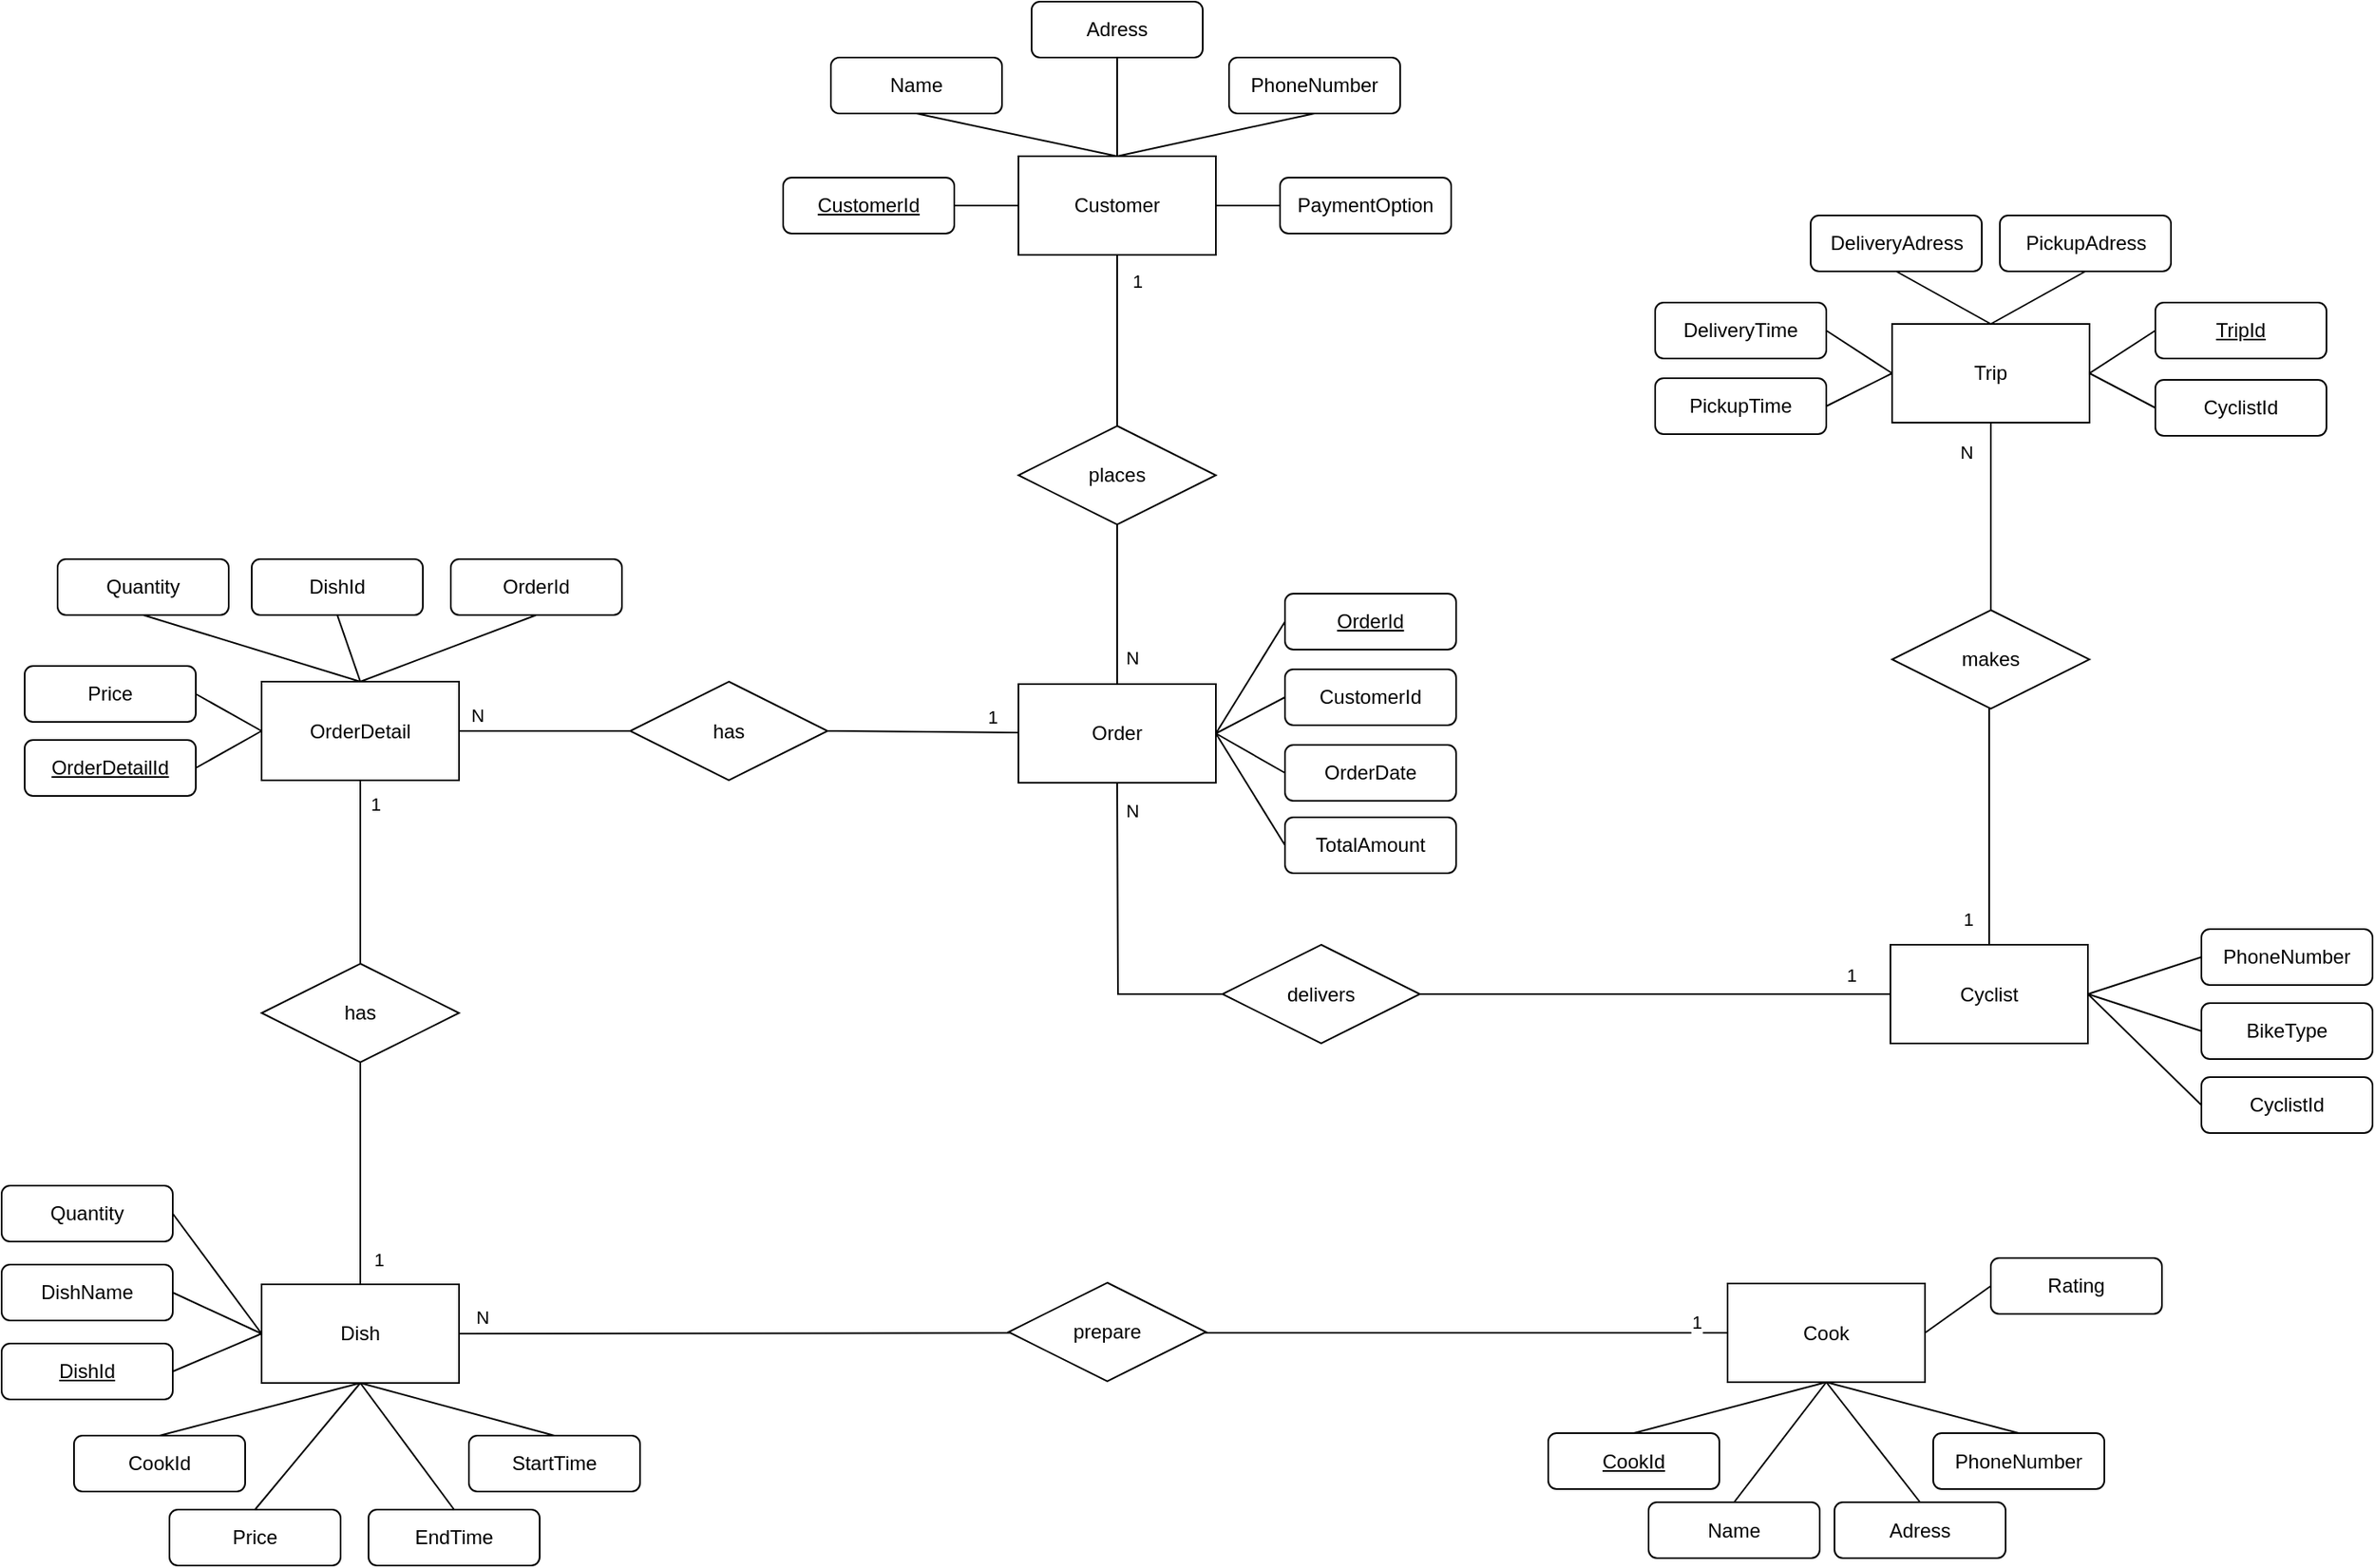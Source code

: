 <mxfile version="24.7.5">
  <diagram name="Side-1" id="eucqlnxEj9JdWm0teDSV">
    <mxGraphModel dx="3244" dy="1195" grid="0" gridSize="10" guides="1" tooltips="1" connect="1" arrows="1" fold="1" page="1" pageScale="1" pageWidth="827" pageHeight="1169" math="0" shadow="0">
      <root>
        <mxCell id="0" />
        <mxCell id="1" parent="0" />
        <mxCell id="Ldd2X_ED09ebgcMX_yHR-28" value="" style="group" parent="1" vertex="1" connectable="0">
          <mxGeometry x="-838" y="22" width="406" height="154" as="geometry" />
        </mxCell>
        <mxCell id="Ldd2X_ED09ebgcMX_yHR-3" value="Customer" style="rounded=0;whiteSpace=wrap;html=1;" parent="Ldd2X_ED09ebgcMX_yHR-28" vertex="1">
          <mxGeometry x="143" y="94" width="120" height="60" as="geometry" />
        </mxCell>
        <mxCell id="Ldd2X_ED09ebgcMX_yHR-17" value="CustomerId" style="rounded=1;whiteSpace=wrap;html=1;fontStyle=4" parent="Ldd2X_ED09ebgcMX_yHR-28" vertex="1">
          <mxGeometry y="107" width="104" height="34" as="geometry" />
        </mxCell>
        <mxCell id="Ldd2X_ED09ebgcMX_yHR-18" value="Name" style="rounded=1;whiteSpace=wrap;html=1;" parent="Ldd2X_ED09ebgcMX_yHR-28" vertex="1">
          <mxGeometry x="29" y="34" width="104" height="34" as="geometry" />
        </mxCell>
        <mxCell id="Ldd2X_ED09ebgcMX_yHR-19" value="Adress" style="rounded=1;whiteSpace=wrap;html=1;" parent="Ldd2X_ED09ebgcMX_yHR-28" vertex="1">
          <mxGeometry x="151" width="104" height="34" as="geometry" />
        </mxCell>
        <mxCell id="Ldd2X_ED09ebgcMX_yHR-23" style="rounded=0;orthogonalLoop=1;jettySize=auto;html=1;entryX=0.5;entryY=0;entryDx=0;entryDy=0;endArrow=none;endFill=0;exitX=0.5;exitY=1;exitDx=0;exitDy=0;" parent="Ldd2X_ED09ebgcMX_yHR-28" source="Ldd2X_ED09ebgcMX_yHR-20" target="Ldd2X_ED09ebgcMX_yHR-3" edge="1">
          <mxGeometry relative="1" as="geometry" />
        </mxCell>
        <mxCell id="Ldd2X_ED09ebgcMX_yHR-20" value="PhoneNumber" style="rounded=1;whiteSpace=wrap;html=1;" parent="Ldd2X_ED09ebgcMX_yHR-28" vertex="1">
          <mxGeometry x="271" y="34" width="104" height="34" as="geometry" />
        </mxCell>
        <mxCell id="Ldd2X_ED09ebgcMX_yHR-21" value="PaymentOption" style="rounded=1;whiteSpace=wrap;html=1;" parent="Ldd2X_ED09ebgcMX_yHR-28" vertex="1">
          <mxGeometry x="302" y="107" width="104" height="34" as="geometry" />
        </mxCell>
        <mxCell id="Ldd2X_ED09ebgcMX_yHR-24" style="rounded=0;orthogonalLoop=1;jettySize=auto;html=1;entryX=0.5;entryY=0;entryDx=0;entryDy=0;endArrow=none;endFill=0;exitX=0.5;exitY=1;exitDx=0;exitDy=0;" parent="Ldd2X_ED09ebgcMX_yHR-28" source="Ldd2X_ED09ebgcMX_yHR-19" target="Ldd2X_ED09ebgcMX_yHR-3" edge="1">
          <mxGeometry relative="1" as="geometry">
            <mxPoint x="333" y="78" as="sourcePoint" />
            <mxPoint x="213" y="104" as="targetPoint" />
          </mxGeometry>
        </mxCell>
        <mxCell id="Ldd2X_ED09ebgcMX_yHR-25" style="rounded=0;orthogonalLoop=1;jettySize=auto;html=1;entryX=0.5;entryY=0;entryDx=0;entryDy=0;endArrow=none;endFill=0;exitX=0.5;exitY=1;exitDx=0;exitDy=0;" parent="Ldd2X_ED09ebgcMX_yHR-28" source="Ldd2X_ED09ebgcMX_yHR-18" target="Ldd2X_ED09ebgcMX_yHR-3" edge="1">
          <mxGeometry relative="1" as="geometry">
            <mxPoint x="213" y="44" as="sourcePoint" />
            <mxPoint x="213" y="104" as="targetPoint" />
          </mxGeometry>
        </mxCell>
        <mxCell id="Ldd2X_ED09ebgcMX_yHR-26" style="rounded=0;orthogonalLoop=1;jettySize=auto;html=1;entryX=0;entryY=0.5;entryDx=0;entryDy=0;endArrow=none;endFill=0;exitX=1;exitY=0.5;exitDx=0;exitDy=0;" parent="Ldd2X_ED09ebgcMX_yHR-28" source="Ldd2X_ED09ebgcMX_yHR-17" target="Ldd2X_ED09ebgcMX_yHR-3" edge="1">
          <mxGeometry relative="1" as="geometry">
            <mxPoint x="91" y="78" as="sourcePoint" />
            <mxPoint x="213" y="104" as="targetPoint" />
          </mxGeometry>
        </mxCell>
        <mxCell id="Ldd2X_ED09ebgcMX_yHR-27" style="rounded=0;orthogonalLoop=1;jettySize=auto;html=1;entryX=0;entryY=0.5;entryDx=0;entryDy=0;endArrow=none;endFill=0;exitX=1;exitY=0.5;exitDx=0;exitDy=0;" parent="Ldd2X_ED09ebgcMX_yHR-28" source="Ldd2X_ED09ebgcMX_yHR-3" target="Ldd2X_ED09ebgcMX_yHR-21" edge="1">
          <mxGeometry relative="1" as="geometry">
            <mxPoint x="274" y="124" as="sourcePoint" />
            <mxPoint x="153" y="134" as="targetPoint" />
          </mxGeometry>
        </mxCell>
        <mxCell id="Ldd2X_ED09ebgcMX_yHR-60" value="" style="group" parent="1" vertex="1" connectable="0">
          <mxGeometry x="-695" y="382" width="266" height="170" as="geometry" />
        </mxCell>
        <mxCell id="Ldd2X_ED09ebgcMX_yHR-5" value="Order" style="rounded=0;whiteSpace=wrap;html=1;" parent="Ldd2X_ED09ebgcMX_yHR-60" vertex="1">
          <mxGeometry y="55" width="120" height="60" as="geometry" />
        </mxCell>
        <mxCell id="Ldd2X_ED09ebgcMX_yHR-56" style="rounded=0;orthogonalLoop=1;jettySize=auto;html=1;entryX=1;entryY=0.5;entryDx=0;entryDy=0;endArrow=none;endFill=0;exitX=0;exitY=0.5;exitDx=0;exitDy=0;" parent="Ldd2X_ED09ebgcMX_yHR-60" source="Ldd2X_ED09ebgcMX_yHR-52" target="Ldd2X_ED09ebgcMX_yHR-5" edge="1">
          <mxGeometry relative="1" as="geometry" />
        </mxCell>
        <mxCell id="Ldd2X_ED09ebgcMX_yHR-52" value="&lt;u&gt;OrderId&lt;/u&gt;" style="rounded=1;whiteSpace=wrap;html=1;" parent="Ldd2X_ED09ebgcMX_yHR-60" vertex="1">
          <mxGeometry x="162" width="104" height="34" as="geometry" />
        </mxCell>
        <mxCell id="Ldd2X_ED09ebgcMX_yHR-53" value="CustomerId" style="rounded=1;whiteSpace=wrap;html=1;" parent="Ldd2X_ED09ebgcMX_yHR-60" vertex="1">
          <mxGeometry x="162" y="46" width="104" height="34" as="geometry" />
        </mxCell>
        <mxCell id="Ldd2X_ED09ebgcMX_yHR-54" value="OrderDate" style="rounded=1;whiteSpace=wrap;html=1;" parent="Ldd2X_ED09ebgcMX_yHR-60" vertex="1">
          <mxGeometry x="162" y="92" width="104" height="34" as="geometry" />
        </mxCell>
        <mxCell id="Ldd2X_ED09ebgcMX_yHR-55" value="TotalAmount" style="rounded=1;whiteSpace=wrap;html=1;" parent="Ldd2X_ED09ebgcMX_yHR-60" vertex="1">
          <mxGeometry x="162" y="136" width="104" height="34" as="geometry" />
        </mxCell>
        <mxCell id="Ldd2X_ED09ebgcMX_yHR-57" style="rounded=0;orthogonalLoop=1;jettySize=auto;html=1;entryX=1;entryY=0.5;entryDx=0;entryDy=0;endArrow=none;endFill=0;exitX=0;exitY=0.5;exitDx=0;exitDy=0;" parent="Ldd2X_ED09ebgcMX_yHR-60" source="Ldd2X_ED09ebgcMX_yHR-53" target="Ldd2X_ED09ebgcMX_yHR-5" edge="1">
          <mxGeometry relative="1" as="geometry">
            <mxPoint x="170" y="43" as="sourcePoint" />
            <mxPoint x="130" y="95" as="targetPoint" />
          </mxGeometry>
        </mxCell>
        <mxCell id="Ldd2X_ED09ebgcMX_yHR-58" style="rounded=0;orthogonalLoop=1;jettySize=auto;html=1;entryX=1;entryY=0.5;entryDx=0;entryDy=0;endArrow=none;endFill=0;exitX=0;exitY=0.5;exitDx=0;exitDy=0;" parent="Ldd2X_ED09ebgcMX_yHR-60" source="Ldd2X_ED09ebgcMX_yHR-54" target="Ldd2X_ED09ebgcMX_yHR-5" edge="1">
          <mxGeometry relative="1" as="geometry">
            <mxPoint x="170" y="89" as="sourcePoint" />
            <mxPoint x="130" y="95" as="targetPoint" />
          </mxGeometry>
        </mxCell>
        <mxCell id="Ldd2X_ED09ebgcMX_yHR-59" style="rounded=0;orthogonalLoop=1;jettySize=auto;html=1;entryX=1;entryY=0.5;entryDx=0;entryDy=0;endArrow=none;endFill=0;exitX=0;exitY=0.5;exitDx=0;exitDy=0;" parent="Ldd2X_ED09ebgcMX_yHR-60" source="Ldd2X_ED09ebgcMX_yHR-55" target="Ldd2X_ED09ebgcMX_yHR-5" edge="1">
          <mxGeometry relative="1" as="geometry">
            <mxPoint x="170" y="135" as="sourcePoint" />
            <mxPoint x="130" y="95" as="targetPoint" />
          </mxGeometry>
        </mxCell>
        <mxCell id="Ldd2X_ED09ebgcMX_yHR-111" value="" style="group" parent="1" vertex="1" connectable="0">
          <mxGeometry x="-308" y="152" width="408" height="134" as="geometry" />
        </mxCell>
        <mxCell id="Ldd2X_ED09ebgcMX_yHR-7" value="Trip" style="rounded=0;whiteSpace=wrap;html=1;" parent="Ldd2X_ED09ebgcMX_yHR-111" vertex="1">
          <mxGeometry x="144" y="66" width="120" height="60" as="geometry" />
        </mxCell>
        <mxCell id="Ldd2X_ED09ebgcMX_yHR-105" style="rounded=0;orthogonalLoop=1;jettySize=auto;html=1;entryX=1;entryY=0.5;entryDx=0;entryDy=0;endArrow=none;endFill=0;exitX=0;exitY=0.5;exitDx=0;exitDy=0;" parent="Ldd2X_ED09ebgcMX_yHR-111" source="Ldd2X_ED09ebgcMX_yHR-99" target="Ldd2X_ED09ebgcMX_yHR-7" edge="1">
          <mxGeometry relative="1" as="geometry" />
        </mxCell>
        <mxCell id="Ldd2X_ED09ebgcMX_yHR-99" value="&lt;u&gt;TripId&lt;/u&gt;" style="rounded=1;whiteSpace=wrap;html=1;" parent="Ldd2X_ED09ebgcMX_yHR-111" vertex="1">
          <mxGeometry x="304" y="53" width="104" height="34" as="geometry" />
        </mxCell>
        <mxCell id="Ldd2X_ED09ebgcMX_yHR-100" value="CyclistId" style="rounded=1;whiteSpace=wrap;html=1;" parent="Ldd2X_ED09ebgcMX_yHR-111" vertex="1">
          <mxGeometry x="304" y="100" width="104" height="34" as="geometry" />
        </mxCell>
        <mxCell id="Ldd2X_ED09ebgcMX_yHR-101" value="PickupAdress" style="rounded=1;whiteSpace=wrap;html=1;" parent="Ldd2X_ED09ebgcMX_yHR-111" vertex="1">
          <mxGeometry x="209.5" width="104" height="34" as="geometry" />
        </mxCell>
        <mxCell id="Ldd2X_ED09ebgcMX_yHR-102" value="DeliveryAdress" style="rounded=1;whiteSpace=wrap;html=1;" parent="Ldd2X_ED09ebgcMX_yHR-111" vertex="1">
          <mxGeometry x="94.5" width="104" height="34" as="geometry" />
        </mxCell>
        <mxCell id="Ldd2X_ED09ebgcMX_yHR-103" value="PickupTime" style="rounded=1;whiteSpace=wrap;html=1;" parent="Ldd2X_ED09ebgcMX_yHR-111" vertex="1">
          <mxGeometry y="99" width="104" height="34" as="geometry" />
        </mxCell>
        <mxCell id="Ldd2X_ED09ebgcMX_yHR-104" value="DeliveryTime" style="rounded=1;whiteSpace=wrap;html=1;" parent="Ldd2X_ED09ebgcMX_yHR-111" vertex="1">
          <mxGeometry y="53" width="104" height="34" as="geometry" />
        </mxCell>
        <mxCell id="Ldd2X_ED09ebgcMX_yHR-106" style="rounded=0;orthogonalLoop=1;jettySize=auto;html=1;entryX=1;entryY=0.5;entryDx=0;entryDy=0;endArrow=none;endFill=0;exitX=0;exitY=0.5;exitDx=0;exitDy=0;" parent="Ldd2X_ED09ebgcMX_yHR-111" source="Ldd2X_ED09ebgcMX_yHR-100" target="Ldd2X_ED09ebgcMX_yHR-7" edge="1">
          <mxGeometry relative="1" as="geometry">
            <mxPoint x="314" y="80" as="sourcePoint" />
            <mxPoint x="274" y="106" as="targetPoint" />
          </mxGeometry>
        </mxCell>
        <mxCell id="Ldd2X_ED09ebgcMX_yHR-107" style="rounded=0;orthogonalLoop=1;jettySize=auto;html=1;entryX=0.5;entryY=0;entryDx=0;entryDy=0;endArrow=none;endFill=0;exitX=0.5;exitY=1;exitDx=0;exitDy=0;" parent="Ldd2X_ED09ebgcMX_yHR-111" source="Ldd2X_ED09ebgcMX_yHR-101" target="Ldd2X_ED09ebgcMX_yHR-7" edge="1">
          <mxGeometry relative="1" as="geometry">
            <mxPoint x="314" y="127" as="sourcePoint" />
            <mxPoint x="274" y="106" as="targetPoint" />
          </mxGeometry>
        </mxCell>
        <mxCell id="Ldd2X_ED09ebgcMX_yHR-108" style="rounded=0;orthogonalLoop=1;jettySize=auto;html=1;endArrow=none;endFill=0;exitX=0.5;exitY=1;exitDx=0;exitDy=0;entryX=0.5;entryY=0;entryDx=0;entryDy=0;" parent="Ldd2X_ED09ebgcMX_yHR-111" source="Ldd2X_ED09ebgcMX_yHR-102" target="Ldd2X_ED09ebgcMX_yHR-7" edge="1">
          <mxGeometry relative="1" as="geometry">
            <mxPoint x="272" y="44" as="sourcePoint" />
            <mxPoint x="202" y="53" as="targetPoint" />
          </mxGeometry>
        </mxCell>
        <mxCell id="Ldd2X_ED09ebgcMX_yHR-109" style="rounded=0;orthogonalLoop=1;jettySize=auto;html=1;endArrow=none;endFill=0;exitX=1;exitY=0.5;exitDx=0;exitDy=0;entryX=0;entryY=0.5;entryDx=0;entryDy=0;" parent="Ldd2X_ED09ebgcMX_yHR-111" source="Ldd2X_ED09ebgcMX_yHR-104" target="Ldd2X_ED09ebgcMX_yHR-7" edge="1">
          <mxGeometry relative="1" as="geometry">
            <mxPoint x="157" y="44" as="sourcePoint" />
            <mxPoint x="214" y="76" as="targetPoint" />
          </mxGeometry>
        </mxCell>
        <mxCell id="Ldd2X_ED09ebgcMX_yHR-110" style="rounded=0;orthogonalLoop=1;jettySize=auto;html=1;endArrow=none;endFill=0;exitX=1;exitY=0.5;exitDx=0;exitDy=0;entryX=0;entryY=0.5;entryDx=0;entryDy=0;" parent="Ldd2X_ED09ebgcMX_yHR-111" source="Ldd2X_ED09ebgcMX_yHR-103" target="Ldd2X_ED09ebgcMX_yHR-7" edge="1">
          <mxGeometry relative="1" as="geometry">
            <mxPoint x="114" y="80" as="sourcePoint" />
            <mxPoint x="154" y="106" as="targetPoint" />
          </mxGeometry>
        </mxCell>
        <mxCell id="Ldd2X_ED09ebgcMX_yHR-117" value="" style="group" parent="1" vertex="1" connectable="0">
          <mxGeometry x="-165" y="541" width="293" height="169" as="geometry" />
        </mxCell>
        <mxCell id="Ldd2X_ED09ebgcMX_yHR-2" value="Cyclist" style="rounded=0;whiteSpace=wrap;html=1;container=0;" parent="Ldd2X_ED09ebgcMX_yHR-117" vertex="1">
          <mxGeometry y="54.5" width="120" height="60" as="geometry" />
        </mxCell>
        <mxCell id="Ldd2X_ED09ebgcMX_yHR-65" style="rounded=0;orthogonalLoop=1;jettySize=auto;html=1;entryX=1;entryY=0.5;entryDx=0;entryDy=0;endArrow=none;endFill=0;exitX=0;exitY=0.5;exitDx=0;exitDy=0;" parent="Ldd2X_ED09ebgcMX_yHR-117" source="Ldd2X_ED09ebgcMX_yHR-61" target="Ldd2X_ED09ebgcMX_yHR-2" edge="1">
          <mxGeometry relative="1" as="geometry" />
        </mxCell>
        <mxCell id="Ldd2X_ED09ebgcMX_yHR-61" value="PhoneNumber" style="rounded=1;whiteSpace=wrap;html=1;container=0;" parent="Ldd2X_ED09ebgcMX_yHR-117" vertex="1">
          <mxGeometry x="189" y="45" width="104" height="34" as="geometry" />
        </mxCell>
        <mxCell id="Ldd2X_ED09ebgcMX_yHR-62" value="BikeType" style="rounded=1;whiteSpace=wrap;html=1;container=0;" parent="Ldd2X_ED09ebgcMX_yHR-117" vertex="1">
          <mxGeometry x="189" y="90" width="104" height="34" as="geometry" />
        </mxCell>
        <mxCell id="Ldd2X_ED09ebgcMX_yHR-63" value="CyclistId" style="rounded=1;whiteSpace=wrap;html=1;container=0;" parent="Ldd2X_ED09ebgcMX_yHR-117" vertex="1">
          <mxGeometry x="189" y="135" width="104" height="34" as="geometry" />
        </mxCell>
        <mxCell id="Ldd2X_ED09ebgcMX_yHR-66" style="rounded=0;orthogonalLoop=1;jettySize=auto;html=1;entryX=1;entryY=0.5;entryDx=0;entryDy=0;endArrow=none;endFill=0;exitX=0;exitY=0.5;exitDx=0;exitDy=0;" parent="Ldd2X_ED09ebgcMX_yHR-117" source="Ldd2X_ED09ebgcMX_yHR-62" target="Ldd2X_ED09ebgcMX_yHR-2" edge="1">
          <mxGeometry relative="1" as="geometry">
            <mxPoint x="204" y="49.5" as="sourcePoint" />
            <mxPoint x="130" y="94.5" as="targetPoint" />
          </mxGeometry>
        </mxCell>
        <mxCell id="Ldd2X_ED09ebgcMX_yHR-67" style="rounded=0;orthogonalLoop=1;jettySize=auto;html=1;entryX=1;entryY=0.5;entryDx=0;entryDy=0;endArrow=none;endFill=0;exitX=0;exitY=0.5;exitDx=0;exitDy=0;" parent="Ldd2X_ED09ebgcMX_yHR-117" source="Ldd2X_ED09ebgcMX_yHR-63" target="Ldd2X_ED09ebgcMX_yHR-2" edge="1">
          <mxGeometry relative="1" as="geometry">
            <mxPoint x="204" y="94.5" as="sourcePoint" />
            <mxPoint x="130" y="94.5" as="targetPoint" />
          </mxGeometry>
        </mxCell>
        <mxCell id="Ldd2X_ED09ebgcMX_yHR-120" value="" style="group" parent="1" vertex="1" connectable="0">
          <mxGeometry x="-373" y="786" width="373" height="182.5" as="geometry" />
        </mxCell>
        <mxCell id="Ldd2X_ED09ebgcMX_yHR-1" value="Cook" style="rounded=0;whiteSpace=wrap;html=1;container=0;" parent="Ldd2X_ED09ebgcMX_yHR-120" vertex="1">
          <mxGeometry x="109" y="15.5" width="120" height="60" as="geometry" />
        </mxCell>
        <mxCell id="Ldd2X_ED09ebgcMX_yHR-13" style="rounded=0;orthogonalLoop=1;jettySize=auto;html=1;entryX=0.5;entryY=1;entryDx=0;entryDy=0;endArrow=none;endFill=0;exitX=0.5;exitY=0;exitDx=0;exitDy=0;" parent="Ldd2X_ED09ebgcMX_yHR-120" source="Ldd2X_ED09ebgcMX_yHR-8" target="Ldd2X_ED09ebgcMX_yHR-1" edge="1">
          <mxGeometry relative="1" as="geometry" />
        </mxCell>
        <mxCell id="Ldd2X_ED09ebgcMX_yHR-8" value="&lt;u&gt;CookId&lt;/u&gt;" style="rounded=1;whiteSpace=wrap;html=1;container=0;" parent="Ldd2X_ED09ebgcMX_yHR-120" vertex="1">
          <mxGeometry y="106.5" width="104" height="34" as="geometry" />
        </mxCell>
        <mxCell id="Ldd2X_ED09ebgcMX_yHR-14" style="rounded=0;orthogonalLoop=1;jettySize=auto;html=1;endArrow=none;endFill=0;entryX=0.5;entryY=1;entryDx=0;entryDy=0;exitX=0.5;exitY=0;exitDx=0;exitDy=0;" parent="Ldd2X_ED09ebgcMX_yHR-120" source="Ldd2X_ED09ebgcMX_yHR-10" target="Ldd2X_ED09ebgcMX_yHR-1" edge="1">
          <mxGeometry relative="1" as="geometry" />
        </mxCell>
        <mxCell id="Ldd2X_ED09ebgcMX_yHR-10" value="Name" style="rounded=1;whiteSpace=wrap;html=1;container=0;" parent="Ldd2X_ED09ebgcMX_yHR-120" vertex="1">
          <mxGeometry x="61" y="148.5" width="104" height="34" as="geometry" />
        </mxCell>
        <mxCell id="Ldd2X_ED09ebgcMX_yHR-11" value="Adress" style="rounded=1;whiteSpace=wrap;html=1;container=0;" parent="Ldd2X_ED09ebgcMX_yHR-120" vertex="1">
          <mxGeometry x="174" y="148.5" width="104" height="34" as="geometry" />
        </mxCell>
        <mxCell id="Ldd2X_ED09ebgcMX_yHR-12" value="PhoneNumber" style="rounded=1;whiteSpace=wrap;html=1;container=0;" parent="Ldd2X_ED09ebgcMX_yHR-120" vertex="1">
          <mxGeometry x="234" y="106.5" width="104" height="34" as="geometry" />
        </mxCell>
        <mxCell id="Ldd2X_ED09ebgcMX_yHR-15" style="rounded=0;orthogonalLoop=1;jettySize=auto;html=1;endArrow=none;endFill=0;entryX=0.5;entryY=1;entryDx=0;entryDy=0;exitX=0.5;exitY=0;exitDx=0;exitDy=0;" parent="Ldd2X_ED09ebgcMX_yHR-120" source="Ldd2X_ED09ebgcMX_yHR-11" target="Ldd2X_ED09ebgcMX_yHR-1" edge="1">
          <mxGeometry relative="1" as="geometry">
            <mxPoint x="119" y="138.5" as="sourcePoint" />
            <mxPoint x="179" y="85.5" as="targetPoint" />
          </mxGeometry>
        </mxCell>
        <mxCell id="Ldd2X_ED09ebgcMX_yHR-16" style="rounded=0;orthogonalLoop=1;jettySize=auto;html=1;endArrow=none;endFill=0;entryX=0.5;entryY=1;entryDx=0;entryDy=0;exitX=0.5;exitY=0;exitDx=0;exitDy=0;" parent="Ldd2X_ED09ebgcMX_yHR-120" source="Ldd2X_ED09ebgcMX_yHR-12" target="Ldd2X_ED09ebgcMX_yHR-1" edge="1">
          <mxGeometry relative="1" as="geometry">
            <mxPoint x="240" y="138.5" as="sourcePoint" />
            <mxPoint x="179" y="85.5" as="targetPoint" />
          </mxGeometry>
        </mxCell>
        <mxCell id="Ldd2X_ED09ebgcMX_yHR-118" value="Rating" style="rounded=1;whiteSpace=wrap;html=1;" parent="Ldd2X_ED09ebgcMX_yHR-120" vertex="1">
          <mxGeometry x="269" width="104" height="34" as="geometry" />
        </mxCell>
        <mxCell id="Ldd2X_ED09ebgcMX_yHR-119" style="rounded=0;orthogonalLoop=1;jettySize=auto;html=1;entryX=1;entryY=0.5;entryDx=0;entryDy=0;endArrow=none;endFill=0;exitX=0;exitY=0.5;exitDx=0;exitDy=0;" parent="Ldd2X_ED09ebgcMX_yHR-120" source="Ldd2X_ED09ebgcMX_yHR-118" target="Ldd2X_ED09ebgcMX_yHR-1" edge="1">
          <mxGeometry relative="1" as="geometry">
            <mxPoint x="279" y="76" as="sourcePoint" />
            <mxPoint x="239" y="56" as="targetPoint" />
          </mxGeometry>
        </mxCell>
        <mxCell id="Ldd2X_ED09ebgcMX_yHR-136" style="rounded=0;orthogonalLoop=1;jettySize=auto;html=1;entryX=0.5;entryY=0;entryDx=0;entryDy=0;endArrow=none;endFill=0;" parent="1" source="Ldd2X_ED09ebgcMX_yHR-3" target="Ldd2X_ED09ebgcMX_yHR-5" edge="1">
          <mxGeometry relative="1" as="geometry" />
        </mxCell>
        <mxCell id="Ldd2X_ED09ebgcMX_yHR-163" value="1" style="edgeLabel;html=1;align=center;verticalAlign=middle;resizable=0;points=[];" parent="Ldd2X_ED09ebgcMX_yHR-136" vertex="1" connectable="0">
          <mxGeometry x="-0.921" y="2" relative="1" as="geometry">
            <mxPoint x="10" y="5" as="offset" />
          </mxGeometry>
        </mxCell>
        <mxCell id="Ldd2X_ED09ebgcMX_yHR-164" value="N" style="edgeLabel;html=1;align=center;verticalAlign=middle;resizable=0;points=[];" parent="Ldd2X_ED09ebgcMX_yHR-136" vertex="1" connectable="0">
          <mxGeometry x="0.838" y="-3" relative="1" as="geometry">
            <mxPoint x="12" y="5" as="offset" />
          </mxGeometry>
        </mxCell>
        <mxCell id="Ldd2X_ED09ebgcMX_yHR-140" value="places" style="shape=rhombus;perimeter=rhombusPerimeter;whiteSpace=wrap;html=1;align=center;" parent="1" vertex="1">
          <mxGeometry x="-695" y="280" width="120" height="60" as="geometry" />
        </mxCell>
        <mxCell id="Ldd2X_ED09ebgcMX_yHR-141" style="rounded=0;orthogonalLoop=1;jettySize=auto;html=1;entryX=1;entryY=0.5;entryDx=0;entryDy=0;endArrow=none;endFill=0;" parent="1" source="Ldd2X_ED09ebgcMX_yHR-139" target="Ldd2X_ED09ebgcMX_yHR-6" edge="1">
          <mxGeometry relative="1" as="geometry" />
        </mxCell>
        <mxCell id="Ldd2X_ED09ebgcMX_yHR-162" value="N" style="edgeLabel;html=1;align=center;verticalAlign=middle;resizable=0;points=[];" parent="Ldd2X_ED09ebgcMX_yHR-141" vertex="1" connectable="0">
          <mxGeometry x="0.578" y="3" relative="1" as="geometry">
            <mxPoint x="-11" y="-13" as="offset" />
          </mxGeometry>
        </mxCell>
        <mxCell id="Ldd2X_ED09ebgcMX_yHR-144" value="" style="rounded=0;orthogonalLoop=1;jettySize=auto;html=1;entryX=1;entryY=0.5;entryDx=0;entryDy=0;endArrow=none;endFill=0;" parent="1" source="Ldd2X_ED09ebgcMX_yHR-5" target="Ldd2X_ED09ebgcMX_yHR-139" edge="1">
          <mxGeometry relative="1" as="geometry">
            <mxPoint x="-695" y="467" as="sourcePoint" />
            <mxPoint x="-1035" y="466" as="targetPoint" />
          </mxGeometry>
        </mxCell>
        <mxCell id="Ldd2X_ED09ebgcMX_yHR-161" value="1" style="edgeLabel;html=1;align=center;verticalAlign=middle;resizable=0;points=[];" parent="Ldd2X_ED09ebgcMX_yHR-144" vertex="1" connectable="0">
          <mxGeometry x="-0.591" y="3" relative="1" as="geometry">
            <mxPoint x="7" y="-13" as="offset" />
          </mxGeometry>
        </mxCell>
        <mxCell id="Ldd2X_ED09ebgcMX_yHR-139" value="has" style="shape=rhombus;perimeter=rhombusPerimeter;whiteSpace=wrap;html=1;align=center;" parent="1" vertex="1">
          <mxGeometry x="-931" y="435.5" width="120" height="60" as="geometry" />
        </mxCell>
        <mxCell id="Ldd2X_ED09ebgcMX_yHR-145" style="rounded=0;orthogonalLoop=1;jettySize=auto;html=1;entryX=0.5;entryY=0;entryDx=0;entryDy=0;endArrow=none;endFill=0;" parent="1" source="Ldd2X_ED09ebgcMX_yHR-6" target="Ldd2X_ED09ebgcMX_yHR-4" edge="1">
          <mxGeometry relative="1" as="geometry" />
        </mxCell>
        <mxCell id="Ldd2X_ED09ebgcMX_yHR-159" value="1" style="edgeLabel;html=1;align=center;verticalAlign=middle;resizable=0;points=[];" parent="Ldd2X_ED09ebgcMX_yHR-145" vertex="1" connectable="0">
          <mxGeometry x="0.502" y="1" relative="1" as="geometry">
            <mxPoint x="10" y="61" as="offset" />
          </mxGeometry>
        </mxCell>
        <mxCell id="Ldd2X_ED09ebgcMX_yHR-160" value="1" style="edgeLabel;html=1;align=center;verticalAlign=middle;resizable=0;points=[];" parent="Ldd2X_ED09ebgcMX_yHR-145" vertex="1" connectable="0">
          <mxGeometry x="-0.931" y="3" relative="1" as="geometry">
            <mxPoint x="6" y="4" as="offset" />
          </mxGeometry>
        </mxCell>
        <mxCell id="Ldd2X_ED09ebgcMX_yHR-6" value="OrderDetail" style="rounded=0;whiteSpace=wrap;html=1;" parent="1" vertex="1">
          <mxGeometry x="-1155" y="435.5" width="120" height="60" as="geometry" />
        </mxCell>
        <mxCell id="Ldd2X_ED09ebgcMX_yHR-86" value="&lt;u&gt;OrderDetailId&lt;/u&gt;" style="rounded=1;whiteSpace=wrap;html=1;" parent="1" vertex="1">
          <mxGeometry x="-1299" y="471" width="104" height="34" as="geometry" />
        </mxCell>
        <mxCell id="Ldd2X_ED09ebgcMX_yHR-91" style="rounded=0;orthogonalLoop=1;jettySize=auto;html=1;entryX=0.5;entryY=0;entryDx=0;entryDy=0;endArrow=none;endFill=0;exitX=0.5;exitY=1;exitDx=0;exitDy=0;" parent="1" source="Ldd2X_ED09ebgcMX_yHR-87" target="Ldd2X_ED09ebgcMX_yHR-6" edge="1">
          <mxGeometry relative="1" as="geometry" />
        </mxCell>
        <mxCell id="Ldd2X_ED09ebgcMX_yHR-87" value="OrderId" style="rounded=1;whiteSpace=wrap;html=1;" parent="1" vertex="1">
          <mxGeometry x="-1040" y="361" width="104" height="34" as="geometry" />
        </mxCell>
        <mxCell id="Ldd2X_ED09ebgcMX_yHR-88" value="DishId" style="rounded=1;whiteSpace=wrap;html=1;" parent="1" vertex="1">
          <mxGeometry x="-1161" y="361" width="104" height="34" as="geometry" />
        </mxCell>
        <mxCell id="Ldd2X_ED09ebgcMX_yHR-89" value="Quantity" style="rounded=1;whiteSpace=wrap;html=1;" parent="1" vertex="1">
          <mxGeometry x="-1279" y="361" width="104" height="34" as="geometry" />
        </mxCell>
        <mxCell id="Ldd2X_ED09ebgcMX_yHR-90" value="Price" style="rounded=1;whiteSpace=wrap;html=1;" parent="1" vertex="1">
          <mxGeometry x="-1299" y="426" width="104" height="34" as="geometry" />
        </mxCell>
        <mxCell id="Ldd2X_ED09ebgcMX_yHR-92" style="rounded=0;orthogonalLoop=1;jettySize=auto;html=1;entryX=0.5;entryY=0;entryDx=0;entryDy=0;endArrow=none;endFill=0;exitX=0.5;exitY=1;exitDx=0;exitDy=0;" parent="1" source="Ldd2X_ED09ebgcMX_yHR-88" target="Ldd2X_ED09ebgcMX_yHR-6" edge="1">
          <mxGeometry relative="1" as="geometry">
            <mxPoint x="-973" y="532.5" as="sourcePoint" />
            <mxPoint x="-1085" y="505.5" as="targetPoint" />
          </mxGeometry>
        </mxCell>
        <mxCell id="Ldd2X_ED09ebgcMX_yHR-93" style="rounded=0;orthogonalLoop=1;jettySize=auto;html=1;entryX=0.5;entryY=0;entryDx=0;entryDy=0;endArrow=none;endFill=0;exitX=0.5;exitY=1;exitDx=0;exitDy=0;" parent="1" source="Ldd2X_ED09ebgcMX_yHR-89" target="Ldd2X_ED09ebgcMX_yHR-6" edge="1">
          <mxGeometry relative="1" as="geometry">
            <mxPoint x="-1085" y="532.5" as="sourcePoint" />
            <mxPoint x="-1085" y="505.5" as="targetPoint" />
          </mxGeometry>
        </mxCell>
        <mxCell id="Ldd2X_ED09ebgcMX_yHR-95" style="rounded=0;orthogonalLoop=1;jettySize=auto;html=1;entryX=0;entryY=0.5;entryDx=0;entryDy=0;endArrow=none;endFill=0;exitX=1;exitY=0.5;exitDx=0;exitDy=0;" parent="1" source="Ldd2X_ED09ebgcMX_yHR-86" target="Ldd2X_ED09ebgcMX_yHR-6" edge="1">
          <mxGeometry relative="1" as="geometry">
            <mxPoint x="-1197" y="532.5" as="sourcePoint" />
            <mxPoint x="-1085" y="505.5" as="targetPoint" />
          </mxGeometry>
        </mxCell>
        <mxCell id="Ldd2X_ED09ebgcMX_yHR-96" style="rounded=0;orthogonalLoop=1;jettySize=auto;html=1;entryX=0;entryY=0.5;entryDx=0;entryDy=0;endArrow=none;endFill=0;exitX=1;exitY=0.5;exitDx=0;exitDy=0;" parent="1" source="Ldd2X_ED09ebgcMX_yHR-90" target="Ldd2X_ED09ebgcMX_yHR-6" edge="1">
          <mxGeometry relative="1" as="geometry">
            <mxPoint x="-1185" y="498.5" as="sourcePoint" />
            <mxPoint x="-1145" y="475.5" as="targetPoint" />
          </mxGeometry>
        </mxCell>
        <mxCell id="Ldd2X_ED09ebgcMX_yHR-146" value="has" style="shape=rhombus;perimeter=rhombusPerimeter;whiteSpace=wrap;html=1;align=center;" parent="1" vertex="1">
          <mxGeometry x="-1155" y="607" width="120" height="60" as="geometry" />
        </mxCell>
        <mxCell id="Ldd2X_ED09ebgcMX_yHR-148" value="" style="group" parent="1" vertex="1" connectable="0">
          <mxGeometry x="-1313" y="742" width="388" height="231" as="geometry" />
        </mxCell>
        <mxCell id="Ldd2X_ED09ebgcMX_yHR-71" value="Price" style="rounded=1;whiteSpace=wrap;html=1;container=0;" parent="Ldd2X_ED09ebgcMX_yHR-148" vertex="1">
          <mxGeometry x="102" y="197" width="104" height="34" as="geometry" />
        </mxCell>
        <mxCell id="Ldd2X_ED09ebgcMX_yHR-74" value="EndTime" style="rounded=1;whiteSpace=wrap;html=1;container=0;" parent="Ldd2X_ED09ebgcMX_yHR-148" vertex="1">
          <mxGeometry x="223" y="197" width="104" height="34" as="geometry" />
        </mxCell>
        <mxCell id="Ldd2X_ED09ebgcMX_yHR-78" style="rounded=0;orthogonalLoop=1;jettySize=auto;html=1;entryX=0.5;entryY=1;entryDx=0;entryDy=0;endArrow=none;endFill=0;exitX=0.5;exitY=0;exitDx=0;exitDy=0;" parent="Ldd2X_ED09ebgcMX_yHR-148" source="Ldd2X_ED09ebgcMX_yHR-71" target="Ldd2X_ED09ebgcMX_yHR-4" edge="1">
          <mxGeometry relative="1" as="geometry">
            <mxPoint x="334" y="124" as="sourcePoint" />
            <mxPoint x="288" y="100" as="targetPoint" />
          </mxGeometry>
        </mxCell>
        <mxCell id="Ldd2X_ED09ebgcMX_yHR-77" style="rounded=0;orthogonalLoop=1;jettySize=auto;html=1;entryX=0.5;entryY=1;entryDx=0;entryDy=0;endArrow=none;endFill=0;exitX=0.5;exitY=0;exitDx=0;exitDy=0;" parent="Ldd2X_ED09ebgcMX_yHR-148" source="Ldd2X_ED09ebgcMX_yHR-74" target="Ldd2X_ED09ebgcMX_yHR-4" edge="1">
          <mxGeometry relative="1" as="geometry">
            <mxPoint x="334" y="76" as="sourcePoint" />
            <mxPoint x="288" y="100" as="targetPoint" />
          </mxGeometry>
        </mxCell>
        <mxCell id="Ldd2X_ED09ebgcMX_yHR-4" value="Dish" style="rounded=0;whiteSpace=wrap;html=1;container=0;" parent="Ldd2X_ED09ebgcMX_yHR-148" vertex="1">
          <mxGeometry x="158" y="60" width="120" height="60" as="geometry" />
        </mxCell>
        <mxCell id="Ldd2X_ED09ebgcMX_yHR-69" value="&lt;u&gt;DishId&lt;/u&gt;" style="rounded=1;whiteSpace=wrap;html=1;container=0;" parent="Ldd2X_ED09ebgcMX_yHR-148" vertex="1">
          <mxGeometry y="96" width="104" height="34" as="geometry" />
        </mxCell>
        <mxCell id="Ldd2X_ED09ebgcMX_yHR-70" value="DishName" style="rounded=1;whiteSpace=wrap;html=1;container=0;" parent="Ldd2X_ED09ebgcMX_yHR-148" vertex="1">
          <mxGeometry y="48" width="104" height="34" as="geometry" />
        </mxCell>
        <mxCell id="Ldd2X_ED09ebgcMX_yHR-72" value="CookId" style="rounded=1;whiteSpace=wrap;html=1;container=0;" parent="Ldd2X_ED09ebgcMX_yHR-148" vertex="1">
          <mxGeometry x="44" y="152" width="104" height="34" as="geometry" />
        </mxCell>
        <mxCell id="Ldd2X_ED09ebgcMX_yHR-76" style="rounded=0;orthogonalLoop=1;jettySize=auto;html=1;entryX=0.5;entryY=1;entryDx=0;entryDy=0;endArrow=none;endFill=0;exitX=0.5;exitY=0;exitDx=0;exitDy=0;" parent="Ldd2X_ED09ebgcMX_yHR-148" source="Ldd2X_ED09ebgcMX_yHR-73" target="Ldd2X_ED09ebgcMX_yHR-4" edge="1">
          <mxGeometry relative="1" as="geometry" />
        </mxCell>
        <mxCell id="Ldd2X_ED09ebgcMX_yHR-73" value="StartTime" style="rounded=1;whiteSpace=wrap;html=1;container=0;" parent="Ldd2X_ED09ebgcMX_yHR-148" vertex="1">
          <mxGeometry x="284" y="152" width="104" height="34" as="geometry" />
        </mxCell>
        <mxCell id="Ldd2X_ED09ebgcMX_yHR-75" value="Quantity" style="rounded=1;whiteSpace=wrap;html=1;container=0;" parent="Ldd2X_ED09ebgcMX_yHR-148" vertex="1">
          <mxGeometry width="104" height="34" as="geometry" />
        </mxCell>
        <mxCell id="Ldd2X_ED09ebgcMX_yHR-79" style="rounded=0;orthogonalLoop=1;jettySize=auto;html=1;entryX=0.5;entryY=1;entryDx=0;entryDy=0;endArrow=none;endFill=0;exitX=0.5;exitY=0;exitDx=0;exitDy=0;" parent="Ldd2X_ED09ebgcMX_yHR-148" source="Ldd2X_ED09ebgcMX_yHR-72" target="Ldd2X_ED09ebgcMX_yHR-4" edge="1">
          <mxGeometry relative="1" as="geometry">
            <mxPoint x="352" y="159" as="sourcePoint" />
            <mxPoint x="228" y="130" as="targetPoint" />
          </mxGeometry>
        </mxCell>
        <mxCell id="Ldd2X_ED09ebgcMX_yHR-80" style="rounded=0;orthogonalLoop=1;jettySize=auto;html=1;entryX=0;entryY=0.5;entryDx=0;entryDy=0;endArrow=none;endFill=0;exitX=1;exitY=0.5;exitDx=0;exitDy=0;" parent="Ldd2X_ED09ebgcMX_yHR-148" source="Ldd2X_ED09ebgcMX_yHR-69" target="Ldd2X_ED09ebgcMX_yHR-4" edge="1">
          <mxGeometry relative="1" as="geometry">
            <mxPoint x="228" y="159" as="sourcePoint" />
            <mxPoint x="228" y="130" as="targetPoint" />
          </mxGeometry>
        </mxCell>
        <mxCell id="Ldd2X_ED09ebgcMX_yHR-82" style="rounded=0;orthogonalLoop=1;jettySize=auto;html=1;entryX=0;entryY=0.5;entryDx=0;entryDy=0;endArrow=none;endFill=0;exitX=1;exitY=0.5;exitDx=0;exitDy=0;" parent="Ldd2X_ED09ebgcMX_yHR-148" source="Ldd2X_ED09ebgcMX_yHR-70" target="Ldd2X_ED09ebgcMX_yHR-4" edge="1">
          <mxGeometry relative="1" as="geometry">
            <mxPoint x="104" y="159" as="sourcePoint" />
            <mxPoint x="228" y="130" as="targetPoint" />
          </mxGeometry>
        </mxCell>
        <mxCell id="Ldd2X_ED09ebgcMX_yHR-83" style="rounded=0;orthogonalLoop=1;jettySize=auto;html=1;entryX=0;entryY=0.5;entryDx=0;entryDy=0;endArrow=none;endFill=0;exitX=1;exitY=0.5;exitDx=0;exitDy=0;" parent="Ldd2X_ED09ebgcMX_yHR-148" source="Ldd2X_ED09ebgcMX_yHR-75" target="Ldd2X_ED09ebgcMX_yHR-4" edge="1">
          <mxGeometry relative="1" as="geometry">
            <mxPoint x="117" y="126" as="sourcePoint" />
            <mxPoint x="168" y="100" as="targetPoint" />
          </mxGeometry>
        </mxCell>
        <mxCell id="Ldd2X_ED09ebgcMX_yHR-149" style="edgeStyle=orthogonalEdgeStyle;rounded=0;orthogonalLoop=1;jettySize=auto;html=1;entryX=1;entryY=0.5;entryDx=0;entryDy=0;endArrow=none;endFill=0;" parent="1" source="Ldd2X_ED09ebgcMX_yHR-1" target="Ldd2X_ED09ebgcMX_yHR-4" edge="1">
          <mxGeometry relative="1" as="geometry" />
        </mxCell>
        <mxCell id="Ldd2X_ED09ebgcMX_yHR-157" value="1" style="edgeLabel;html=1;align=center;verticalAlign=middle;resizable=0;points=[];" parent="Ldd2X_ED09ebgcMX_yHR-149" vertex="1" connectable="0">
          <mxGeometry x="-0.859" y="-2" relative="1" as="geometry">
            <mxPoint x="35" y="-5" as="offset" />
          </mxGeometry>
        </mxCell>
        <mxCell id="Ldd2X_ED09ebgcMX_yHR-158" value="N" style="edgeLabel;html=1;align=center;verticalAlign=middle;resizable=0;points=[];" parent="Ldd2X_ED09ebgcMX_yHR-149" vertex="1" connectable="0">
          <mxGeometry x="0.954" y="1" relative="1" as="geometry">
            <mxPoint x="-4" y="-11" as="offset" />
          </mxGeometry>
        </mxCell>
        <mxCell id="Ldd2X_ED09ebgcMX_yHR-150" value="prepare" style="shape=rhombus;perimeter=rhombusPerimeter;whiteSpace=wrap;html=1;align=center;" parent="1" vertex="1">
          <mxGeometry x="-701" y="801" width="120" height="60" as="geometry" />
        </mxCell>
        <mxCell id="Ldd2X_ED09ebgcMX_yHR-152" style="edgeStyle=orthogonalEdgeStyle;rounded=0;orthogonalLoop=1;jettySize=auto;html=1;endArrow=none;endFill=0;" parent="1" source="Ldd2X_ED09ebgcMX_yHR-2" edge="1">
          <mxGeometry relative="1" as="geometry">
            <mxPoint x="-635" y="497" as="targetPoint" />
          </mxGeometry>
        </mxCell>
        <mxCell id="Ldd2X_ED09ebgcMX_yHR-167" value="1" style="edgeLabel;html=1;align=center;verticalAlign=middle;resizable=0;points=[];" parent="Ldd2X_ED09ebgcMX_yHR-152" vertex="1" connectable="0">
          <mxGeometry x="-0.901" y="-1" relative="1" as="geometry">
            <mxPoint x="5" y="-11" as="offset" />
          </mxGeometry>
        </mxCell>
        <mxCell id="Ldd2X_ED09ebgcMX_yHR-168" value="N" style="edgeLabel;html=1;align=center;verticalAlign=middle;resizable=0;points=[];" parent="Ldd2X_ED09ebgcMX_yHR-152" vertex="1" connectable="0">
          <mxGeometry x="0.975" y="2" relative="1" as="geometry">
            <mxPoint x="11" y="9" as="offset" />
          </mxGeometry>
        </mxCell>
        <mxCell id="Ldd2X_ED09ebgcMX_yHR-153" value="delivers" style="shape=rhombus;perimeter=rhombusPerimeter;whiteSpace=wrap;html=1;align=center;" parent="1" vertex="1">
          <mxGeometry x="-571" y="595.5" width="120" height="60" as="geometry" />
        </mxCell>
        <mxCell id="Ldd2X_ED09ebgcMX_yHR-155" style="edgeStyle=orthogonalEdgeStyle;rounded=0;orthogonalLoop=1;jettySize=auto;html=1;entryX=0.5;entryY=1;entryDx=0;entryDy=0;endArrow=none;endFill=0;" parent="1" source="Ldd2X_ED09ebgcMX_yHR-2" target="Ldd2X_ED09ebgcMX_yHR-7" edge="1">
          <mxGeometry relative="1" as="geometry" />
        </mxCell>
        <mxCell id="Ldd2X_ED09ebgcMX_yHR-165" value="1" style="edgeLabel;html=1;align=center;verticalAlign=middle;resizable=0;points=[];" parent="Ldd2X_ED09ebgcMX_yHR-155" vertex="1" connectable="0">
          <mxGeometry x="-0.879" y="1" relative="1" as="geometry">
            <mxPoint x="-12" y="4" as="offset" />
          </mxGeometry>
        </mxCell>
        <mxCell id="Ldd2X_ED09ebgcMX_yHR-166" value="N" style="edgeLabel;html=1;align=center;verticalAlign=middle;resizable=0;points=[];" parent="Ldd2X_ED09ebgcMX_yHR-155" vertex="1" connectable="0">
          <mxGeometry x="0.82" y="-3" relative="1" as="geometry">
            <mxPoint x="-18" y="-11" as="offset" />
          </mxGeometry>
        </mxCell>
        <mxCell id="Ldd2X_ED09ebgcMX_yHR-156" value="makes" style="shape=rhombus;perimeter=rhombusPerimeter;whiteSpace=wrap;html=1;align=center;" parent="1" vertex="1">
          <mxGeometry x="-164" y="392" width="120" height="60" as="geometry" />
        </mxCell>
      </root>
    </mxGraphModel>
  </diagram>
</mxfile>
